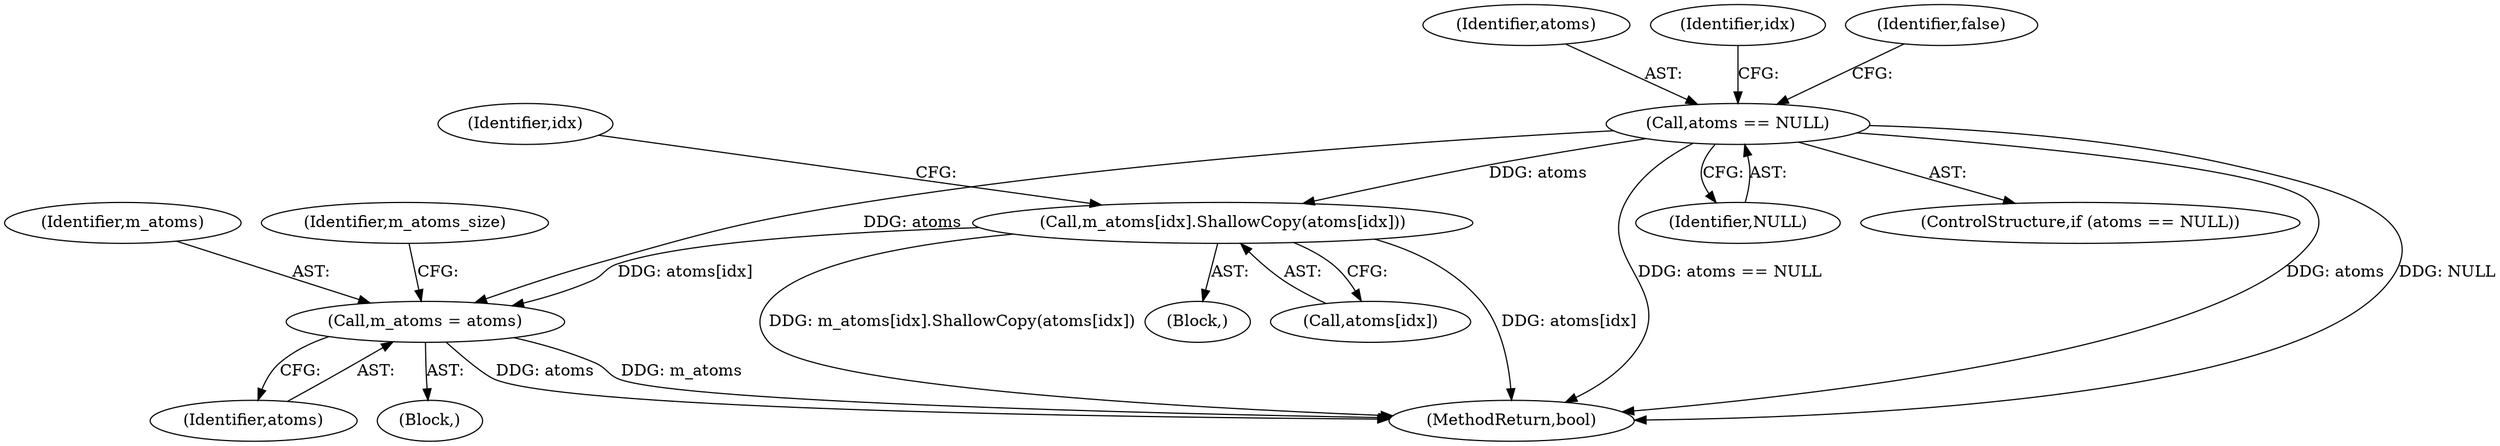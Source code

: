 digraph "1_Android_04839626ed859623901ebd3a5fd483982186b59d_36@del" {
"1000142" [label="(Call,m_atoms[idx].ShallowCopy(atoms[idx]))"];
"1000126" [label="(Call,atoms == NULL)"];
"1000148" [label="(Call,m_atoms = atoms)"];
"1000102" [label="(Block,)"];
"1000149" [label="(Identifier,m_atoms)"];
"1000127" [label="(Identifier,atoms)"];
"1000134" [label="(Identifier,idx)"];
"1000130" [label="(Identifier,false)"];
"1000140" [label="(Identifier,idx)"];
"1000156" [label="(MethodReturn,bool)"];
"1000148" [label="(Call,m_atoms = atoms)"];
"1000141" [label="(Block,)"];
"1000128" [label="(Identifier,NULL)"];
"1000152" [label="(Identifier,m_atoms_size)"];
"1000125" [label="(ControlStructure,if (atoms == NULL))"];
"1000143" [label="(Call,atoms[idx])"];
"1000150" [label="(Identifier,atoms)"];
"1000142" [label="(Call,m_atoms[idx].ShallowCopy(atoms[idx]))"];
"1000126" [label="(Call,atoms == NULL)"];
"1000142" -> "1000141"  [label="AST: "];
"1000142" -> "1000143"  [label="CFG: "];
"1000143" -> "1000142"  [label="AST: "];
"1000140" -> "1000142"  [label="CFG: "];
"1000142" -> "1000156"  [label="DDG: m_atoms[idx].ShallowCopy(atoms[idx])"];
"1000142" -> "1000156"  [label="DDG: atoms[idx]"];
"1000126" -> "1000142"  [label="DDG: atoms"];
"1000142" -> "1000148"  [label="DDG: atoms[idx]"];
"1000126" -> "1000125"  [label="AST: "];
"1000126" -> "1000128"  [label="CFG: "];
"1000127" -> "1000126"  [label="AST: "];
"1000128" -> "1000126"  [label="AST: "];
"1000130" -> "1000126"  [label="CFG: "];
"1000134" -> "1000126"  [label="CFG: "];
"1000126" -> "1000156"  [label="DDG: atoms == NULL"];
"1000126" -> "1000156"  [label="DDG: atoms"];
"1000126" -> "1000156"  [label="DDG: NULL"];
"1000126" -> "1000148"  [label="DDG: atoms"];
"1000148" -> "1000102"  [label="AST: "];
"1000148" -> "1000150"  [label="CFG: "];
"1000149" -> "1000148"  [label="AST: "];
"1000150" -> "1000148"  [label="AST: "];
"1000152" -> "1000148"  [label="CFG: "];
"1000148" -> "1000156"  [label="DDG: atoms"];
"1000148" -> "1000156"  [label="DDG: m_atoms"];
}
